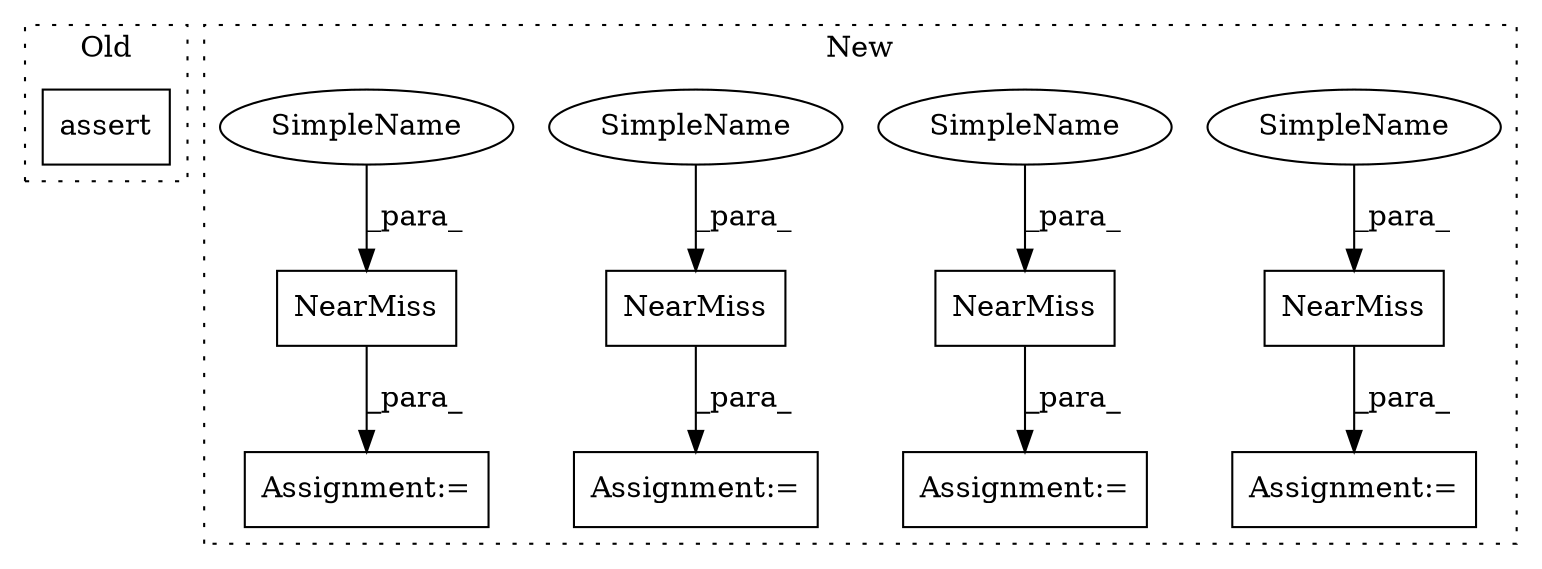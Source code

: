 digraph G {
subgraph cluster0 {
1 [label="assert" a="32" s="943,982" l="14,1" shape="box"];
label = "Old";
style="dotted";
}
subgraph cluster1 {
2 [label="NearMiss" a="32" s="982,1005" l="9,1" shape="box"];
3 [label="Assignment:=" a="7" s="981" l="1" shape="box"];
4 [label="NearMiss" a="32" s="888,911" l="9,1" shape="box"];
5 [label="Assignment:=" a="7" s="887" l="1" shape="box"];
6 [label="NearMiss" a="32" s="794,817" l="9,1" shape="box"];
7 [label="Assignment:=" a="7" s="793" l="1" shape="box"];
8 [label="NearMiss" a="32" s="1091,1114" l="9,1" shape="box"];
9 [label="Assignment:=" a="7" s="1090" l="1" shape="box"];
10 [label="SimpleName" a="42" s="1106" l="8" shape="ellipse"];
11 [label="SimpleName" a="42" s="997" l="8" shape="ellipse"];
12 [label="SimpleName" a="42" s="809" l="8" shape="ellipse"];
13 [label="SimpleName" a="42" s="903" l="8" shape="ellipse"];
label = "New";
style="dotted";
}
2 -> 3 [label="_para_"];
4 -> 5 [label="_para_"];
6 -> 7 [label="_para_"];
8 -> 9 [label="_para_"];
10 -> 8 [label="_para_"];
11 -> 2 [label="_para_"];
12 -> 6 [label="_para_"];
13 -> 4 [label="_para_"];
}